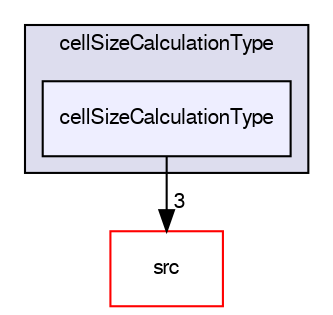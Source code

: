 digraph "applications/utilities/mesh/generation/foamyHexMesh/conformalVoronoiMesh/cellSizeControlSurfaces/surfaceCellSizeFunction/cellSizeCalculationType/cellSizeCalculationType" {
  bgcolor=transparent;
  compound=true
  node [ fontsize="10", fontname="FreeSans"];
  edge [ labelfontsize="10", labelfontname="FreeSans"];
  subgraph clusterdir_cb977a762f37908c5901377382527373 {
    graph [ bgcolor="#ddddee", pencolor="black", label="cellSizeCalculationType" fontname="FreeSans", fontsize="10", URL="dir_cb977a762f37908c5901377382527373.html"]
  dir_fe0ee93af4ee29b028100c0b82d56c88 [shape=box, label="cellSizeCalculationType", style="filled", fillcolor="#eeeeff", pencolor="black", URL="dir_fe0ee93af4ee29b028100c0b82d56c88.html"];
  }
  dir_68267d1309a1af8e8297ef4c3efbcdba [shape=box label="src" color="red" URL="dir_68267d1309a1af8e8297ef4c3efbcdba.html"];
  dir_fe0ee93af4ee29b028100c0b82d56c88->dir_68267d1309a1af8e8297ef4c3efbcdba [headlabel="3", labeldistance=1.5 headhref="dir_000371_000577.html"];
}
